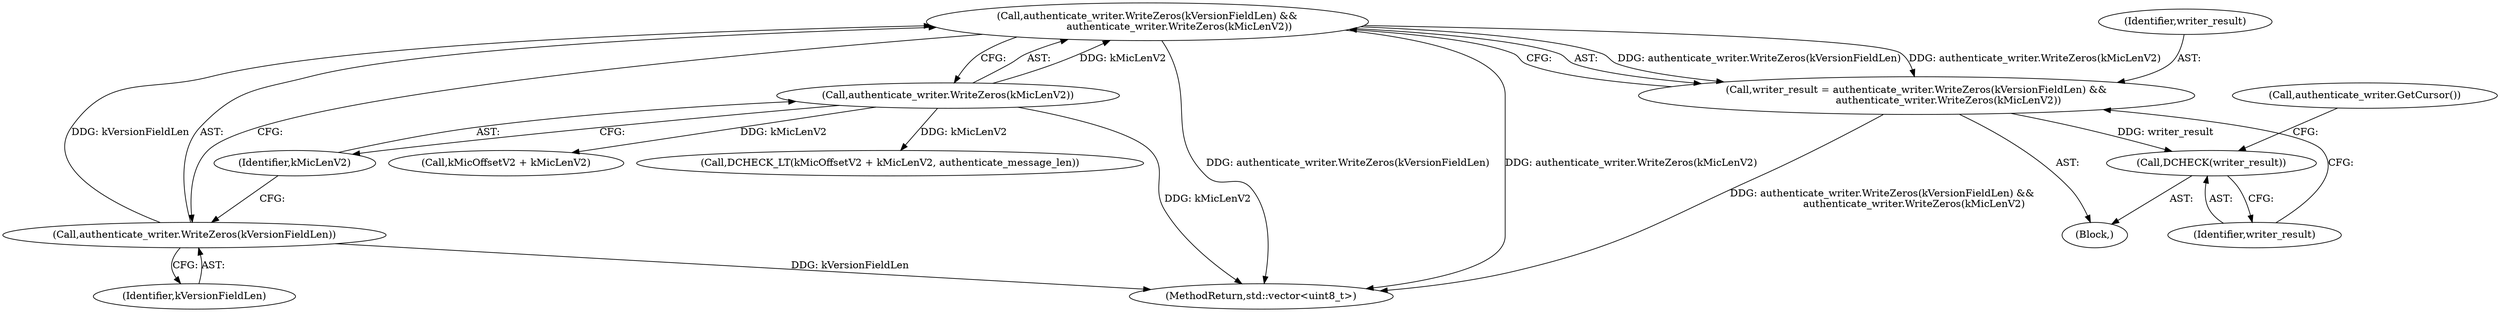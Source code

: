 digraph "0_Chrome_9cfe470d793da6e09b966d435c8fa2ba1625d5fe_3@API" {
"1000281" [label="(Call,authenticate_writer.WriteZeros(kVersionFieldLen) &&\n                    authenticate_writer.WriteZeros(kMicLenV2))"];
"1000282" [label="(Call,authenticate_writer.WriteZeros(kVersionFieldLen))"];
"1000284" [label="(Call,authenticate_writer.WriteZeros(kMicLenV2))"];
"1000279" [label="(Call,writer_result = authenticate_writer.WriteZeros(kVersionFieldLen) &&\n                    authenticate_writer.WriteZeros(kMicLenV2))"];
"1000286" [label="(Call,DCHECK(writer_result))"];
"1000280" [label="(Identifier,writer_result)"];
"1000290" [label="(Call,authenticate_writer.GetCursor())"];
"1000360" [label="(Call,kMicOffsetV2 + kMicLenV2)"];
"1000287" [label="(Identifier,writer_result)"];
"1000282" [label="(Call,authenticate_writer.WriteZeros(kVersionFieldLen))"];
"1000286" [label="(Call,DCHECK(writer_result))"];
"1000285" [label="(Identifier,kMicLenV2)"];
"1000373" [label="(MethodReturn,std::vector<uint8_t>)"];
"1000278" [label="(Block,)"];
"1000359" [label="(Call,DCHECK_LT(kMicOffsetV2 + kMicLenV2, authenticate_message_len))"];
"1000281" [label="(Call,authenticate_writer.WriteZeros(kVersionFieldLen) &&\n                    authenticate_writer.WriteZeros(kMicLenV2))"];
"1000283" [label="(Identifier,kVersionFieldLen)"];
"1000284" [label="(Call,authenticate_writer.WriteZeros(kMicLenV2))"];
"1000279" [label="(Call,writer_result = authenticate_writer.WriteZeros(kVersionFieldLen) &&\n                    authenticate_writer.WriteZeros(kMicLenV2))"];
"1000281" -> "1000279"  [label="AST: "];
"1000281" -> "1000282"  [label="CFG: "];
"1000281" -> "1000284"  [label="CFG: "];
"1000282" -> "1000281"  [label="AST: "];
"1000284" -> "1000281"  [label="AST: "];
"1000279" -> "1000281"  [label="CFG: "];
"1000281" -> "1000373"  [label="DDG: authenticate_writer.WriteZeros(kVersionFieldLen)"];
"1000281" -> "1000373"  [label="DDG: authenticate_writer.WriteZeros(kMicLenV2)"];
"1000281" -> "1000279"  [label="DDG: authenticate_writer.WriteZeros(kVersionFieldLen)"];
"1000281" -> "1000279"  [label="DDG: authenticate_writer.WriteZeros(kMicLenV2)"];
"1000282" -> "1000281"  [label="DDG: kVersionFieldLen"];
"1000284" -> "1000281"  [label="DDG: kMicLenV2"];
"1000282" -> "1000283"  [label="CFG: "];
"1000283" -> "1000282"  [label="AST: "];
"1000285" -> "1000282"  [label="CFG: "];
"1000282" -> "1000373"  [label="DDG: kVersionFieldLen"];
"1000284" -> "1000285"  [label="CFG: "];
"1000285" -> "1000284"  [label="AST: "];
"1000284" -> "1000373"  [label="DDG: kMicLenV2"];
"1000284" -> "1000359"  [label="DDG: kMicLenV2"];
"1000284" -> "1000360"  [label="DDG: kMicLenV2"];
"1000279" -> "1000278"  [label="AST: "];
"1000280" -> "1000279"  [label="AST: "];
"1000287" -> "1000279"  [label="CFG: "];
"1000279" -> "1000373"  [label="DDG: authenticate_writer.WriteZeros(kVersionFieldLen) &&\n                    authenticate_writer.WriteZeros(kMicLenV2)"];
"1000279" -> "1000286"  [label="DDG: writer_result"];
"1000286" -> "1000278"  [label="AST: "];
"1000286" -> "1000287"  [label="CFG: "];
"1000287" -> "1000286"  [label="AST: "];
"1000290" -> "1000286"  [label="CFG: "];
}
